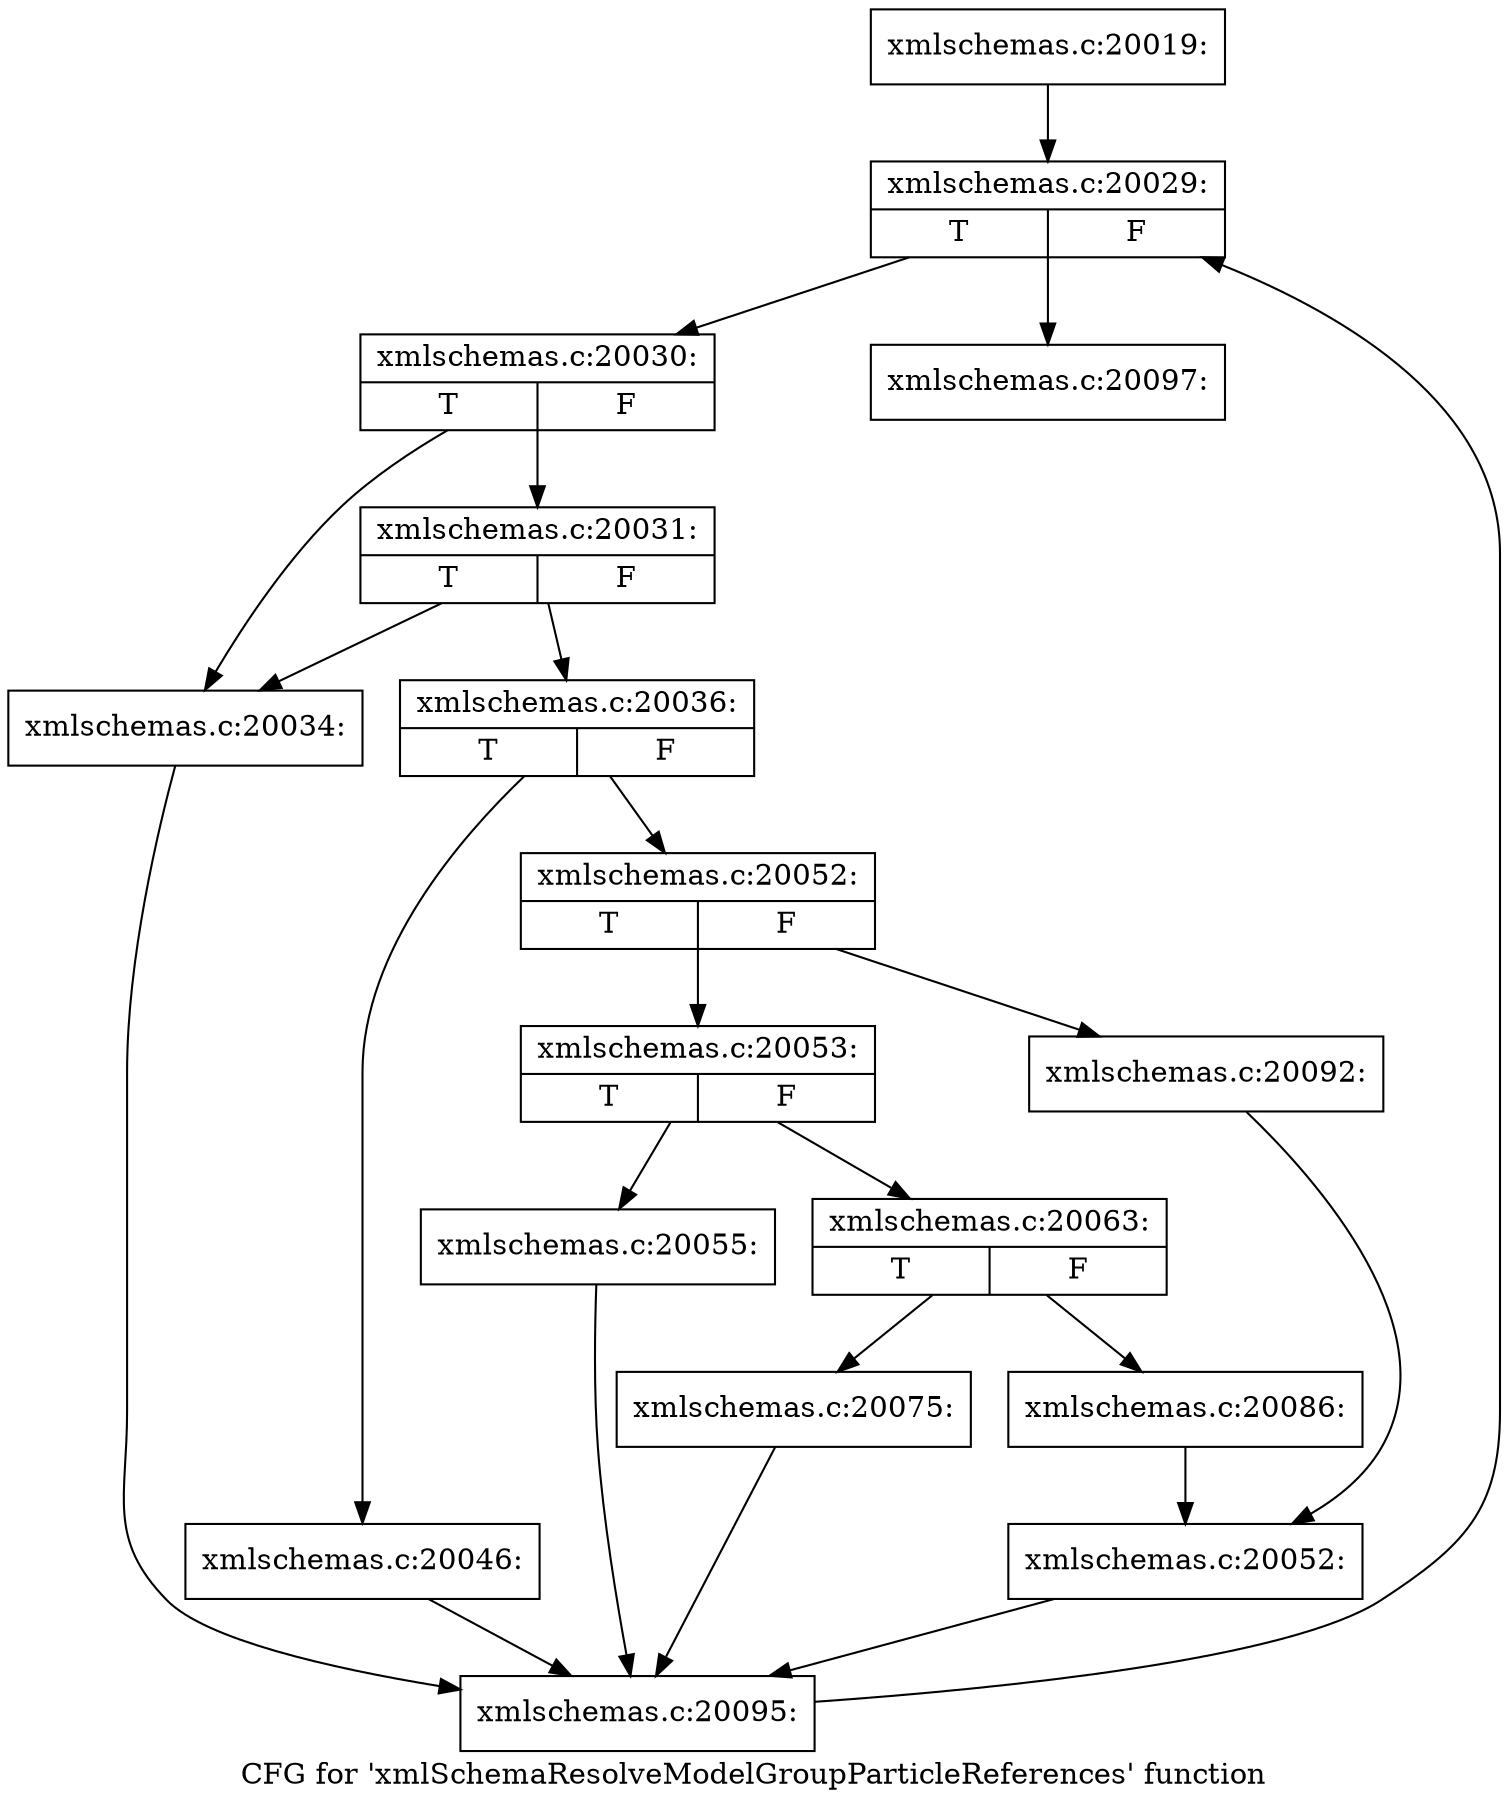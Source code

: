 digraph "CFG for 'xmlSchemaResolveModelGroupParticleReferences' function" {
	label="CFG for 'xmlSchemaResolveModelGroupParticleReferences' function";

	Node0x50ac0c0 [shape=record,label="{xmlschemas.c:20019:}"];
	Node0x50ac0c0 -> Node0x50b2270;
	Node0x50b2270 [shape=record,label="{xmlschemas.c:20029:|{<s0>T|<s1>F}}"];
	Node0x50b2270 -> Node0x50b2660;
	Node0x50b2270 -> Node0x50b2490;
	Node0x50b2660 [shape=record,label="{xmlschemas.c:20030:|{<s0>T|<s1>F}}"];
	Node0x50b2660 -> Node0x50b2820;
	Node0x50b2660 -> Node0x50b28c0;
	Node0x50b28c0 [shape=record,label="{xmlschemas.c:20031:|{<s0>T|<s1>F}}"];
	Node0x50b28c0 -> Node0x50b2820;
	Node0x50b28c0 -> Node0x50b2870;
	Node0x50b2820 [shape=record,label="{xmlschemas.c:20034:}"];
	Node0x50b2820 -> Node0x50b2f30;
	Node0x50b2870 [shape=record,label="{xmlschemas.c:20036:|{<s0>T|<s1>F}}"];
	Node0x50b2870 -> Node0x50b48b0;
	Node0x50b2870 -> Node0x50b4900;
	Node0x50b48b0 [shape=record,label="{xmlschemas.c:20046:}"];
	Node0x50b48b0 -> Node0x50b2f30;
	Node0x50b4900 [shape=record,label="{xmlschemas.c:20052:|{<s0>T|<s1>F}}"];
	Node0x50b4900 -> Node0x50b5740;
	Node0x50b4900 -> Node0x50b57e0;
	Node0x50b5740 [shape=record,label="{xmlschemas.c:20053:|{<s0>T|<s1>F}}"];
	Node0x50b5740 -> Node0x50b5cd0;
	Node0x50b5740 -> Node0x50b5d20;
	Node0x50b5cd0 [shape=record,label="{xmlschemas.c:20055:}"];
	Node0x50b5cd0 -> Node0x50b2f30;
	Node0x50b5d20 [shape=record,label="{xmlschemas.c:20063:|{<s0>T|<s1>F}}"];
	Node0x50b5d20 -> Node0x50b61d0;
	Node0x50b5d20 -> Node0x50b6220;
	Node0x50b61d0 [shape=record,label="{xmlschemas.c:20075:}"];
	Node0x50b61d0 -> Node0x50b2f30;
	Node0x50b6220 [shape=record,label="{xmlschemas.c:20086:}"];
	Node0x50b6220 -> Node0x50b5790;
	Node0x50b57e0 [shape=record,label="{xmlschemas.c:20092:}"];
	Node0x50b57e0 -> Node0x50b5790;
	Node0x50b5790 [shape=record,label="{xmlschemas.c:20052:}"];
	Node0x50b5790 -> Node0x50b2f30;
	Node0x50b2f30 [shape=record,label="{xmlschemas.c:20095:}"];
	Node0x50b2f30 -> Node0x50b2270;
	Node0x50b2490 [shape=record,label="{xmlschemas.c:20097:}"];
}
